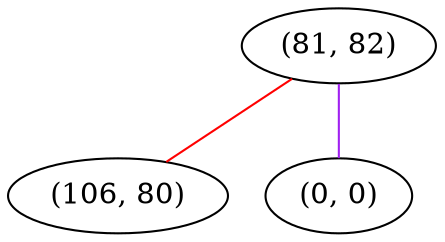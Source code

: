 graph "" {
"(81, 82)";
"(106, 80)";
"(0, 0)";
"(81, 82)" -- "(106, 80)"  [color=red, key=0, weight=1];
"(81, 82)" -- "(0, 0)"  [color=purple, key=0, weight=4];
}

